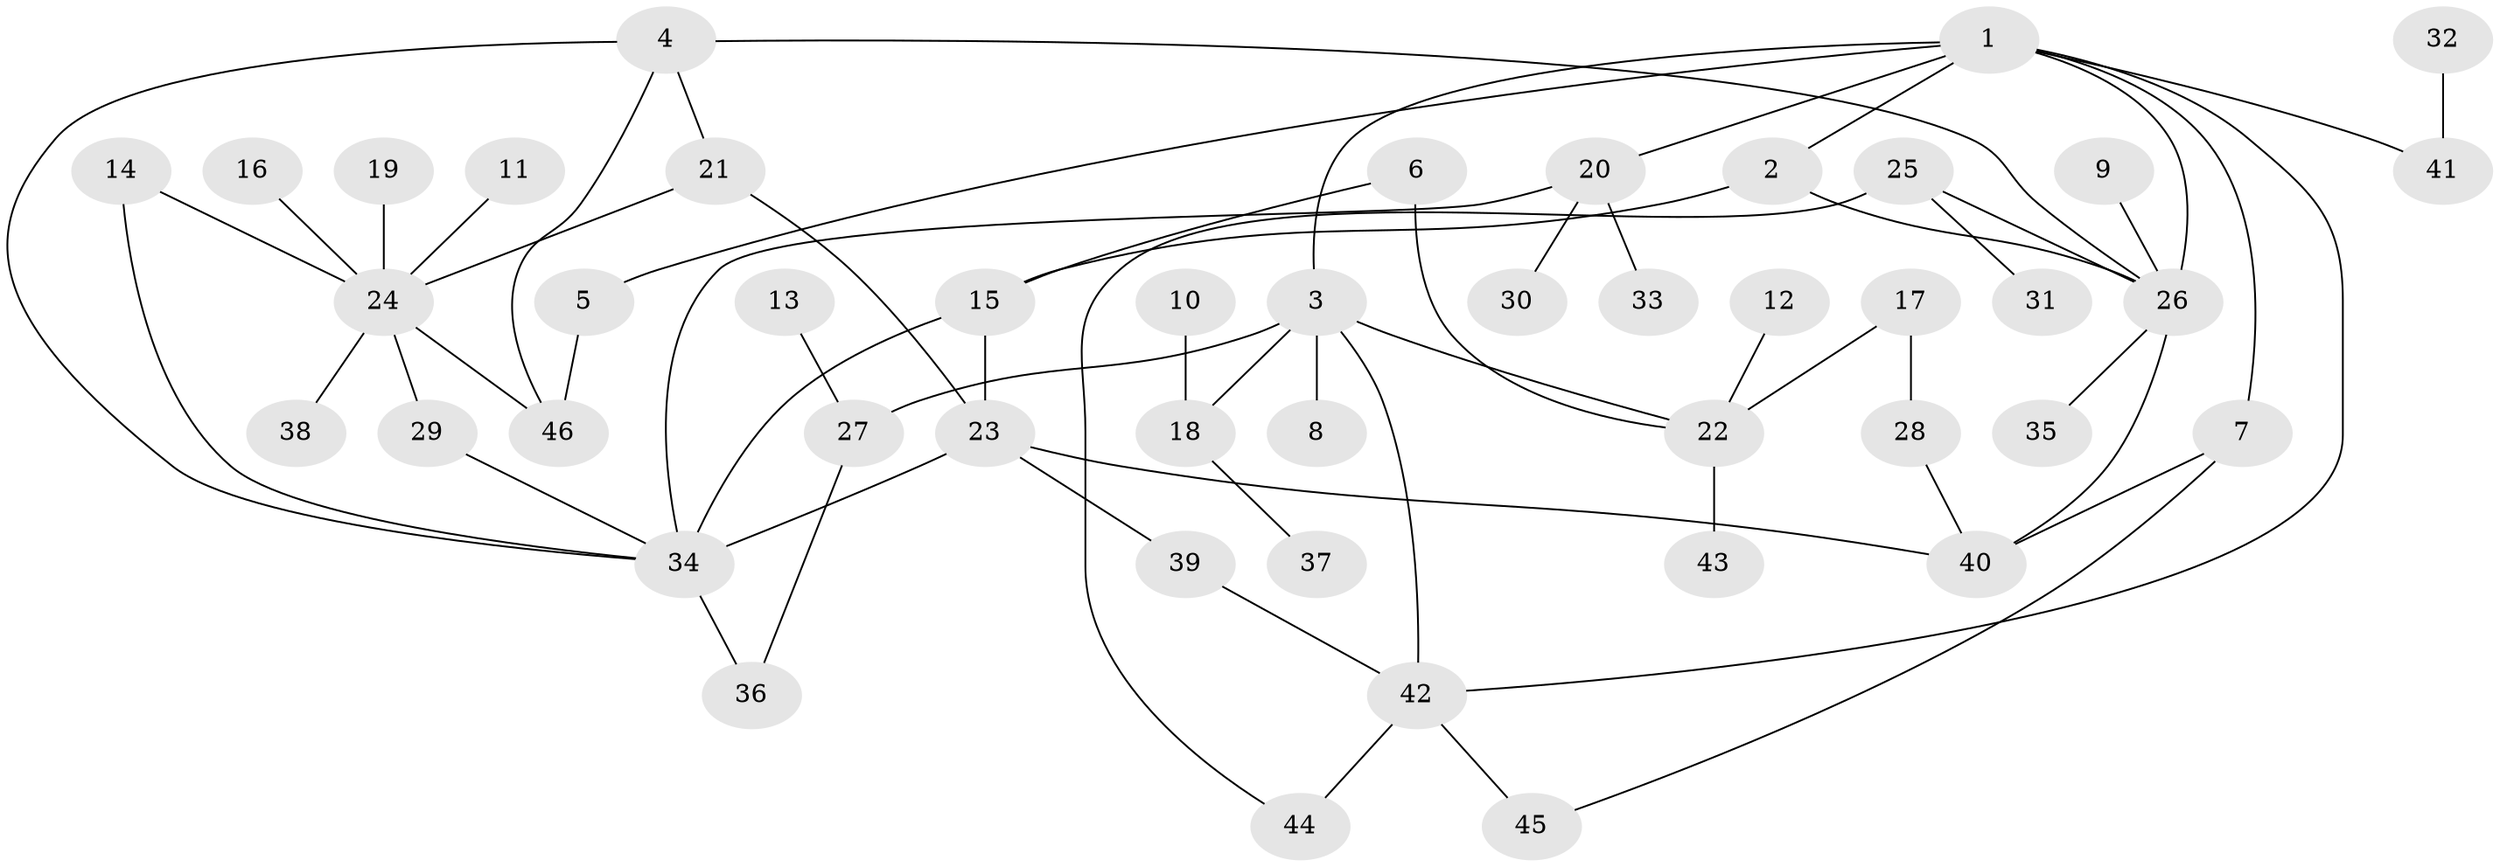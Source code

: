 // original degree distribution, {2: 0.1978021978021978, 8: 0.01098901098901099, 7: 0.02197802197802198, 4: 0.08791208791208792, 3: 0.2087912087912088, 6: 0.02197802197802198, 5: 0.04395604395604396, 1: 0.4065934065934066}
// Generated by graph-tools (version 1.1) at 2025/49/03/09/25 03:49:25]
// undirected, 46 vertices, 63 edges
graph export_dot {
graph [start="1"]
  node [color=gray90,style=filled];
  1;
  2;
  3;
  4;
  5;
  6;
  7;
  8;
  9;
  10;
  11;
  12;
  13;
  14;
  15;
  16;
  17;
  18;
  19;
  20;
  21;
  22;
  23;
  24;
  25;
  26;
  27;
  28;
  29;
  30;
  31;
  32;
  33;
  34;
  35;
  36;
  37;
  38;
  39;
  40;
  41;
  42;
  43;
  44;
  45;
  46;
  1 -- 2 [weight=1.0];
  1 -- 3 [weight=1.0];
  1 -- 5 [weight=1.0];
  1 -- 7 [weight=1.0];
  1 -- 20 [weight=1.0];
  1 -- 26 [weight=1.0];
  1 -- 41 [weight=1.0];
  1 -- 42 [weight=1.0];
  2 -- 15 [weight=1.0];
  2 -- 26 [weight=1.0];
  3 -- 8 [weight=1.0];
  3 -- 18 [weight=1.0];
  3 -- 22 [weight=1.0];
  3 -- 27 [weight=1.0];
  3 -- 42 [weight=1.0];
  4 -- 21 [weight=1.0];
  4 -- 26 [weight=1.0];
  4 -- 34 [weight=1.0];
  4 -- 46 [weight=1.0];
  5 -- 46 [weight=1.0];
  6 -- 15 [weight=1.0];
  6 -- 22 [weight=1.0];
  7 -- 40 [weight=1.0];
  7 -- 45 [weight=1.0];
  9 -- 26 [weight=1.0];
  10 -- 18 [weight=1.0];
  11 -- 24 [weight=1.0];
  12 -- 22 [weight=1.0];
  13 -- 27 [weight=1.0];
  14 -- 24 [weight=1.0];
  14 -- 34 [weight=1.0];
  15 -- 23 [weight=1.0];
  15 -- 34 [weight=1.0];
  16 -- 24 [weight=1.0];
  17 -- 22 [weight=1.0];
  17 -- 28 [weight=1.0];
  18 -- 37 [weight=1.0];
  19 -- 24 [weight=1.0];
  20 -- 30 [weight=1.0];
  20 -- 33 [weight=1.0];
  20 -- 34 [weight=1.0];
  21 -- 23 [weight=1.0];
  21 -- 24 [weight=1.0];
  22 -- 43 [weight=1.0];
  23 -- 34 [weight=1.0];
  23 -- 39 [weight=1.0];
  23 -- 40 [weight=1.0];
  24 -- 29 [weight=1.0];
  24 -- 38 [weight=1.0];
  24 -- 46 [weight=1.0];
  25 -- 26 [weight=1.0];
  25 -- 31 [weight=1.0];
  25 -- 44 [weight=1.0];
  26 -- 35 [weight=1.0];
  26 -- 40 [weight=1.0];
  27 -- 36 [weight=1.0];
  28 -- 40 [weight=1.0];
  29 -- 34 [weight=1.0];
  32 -- 41 [weight=1.0];
  34 -- 36 [weight=1.0];
  39 -- 42 [weight=1.0];
  42 -- 44 [weight=1.0];
  42 -- 45 [weight=1.0];
}
